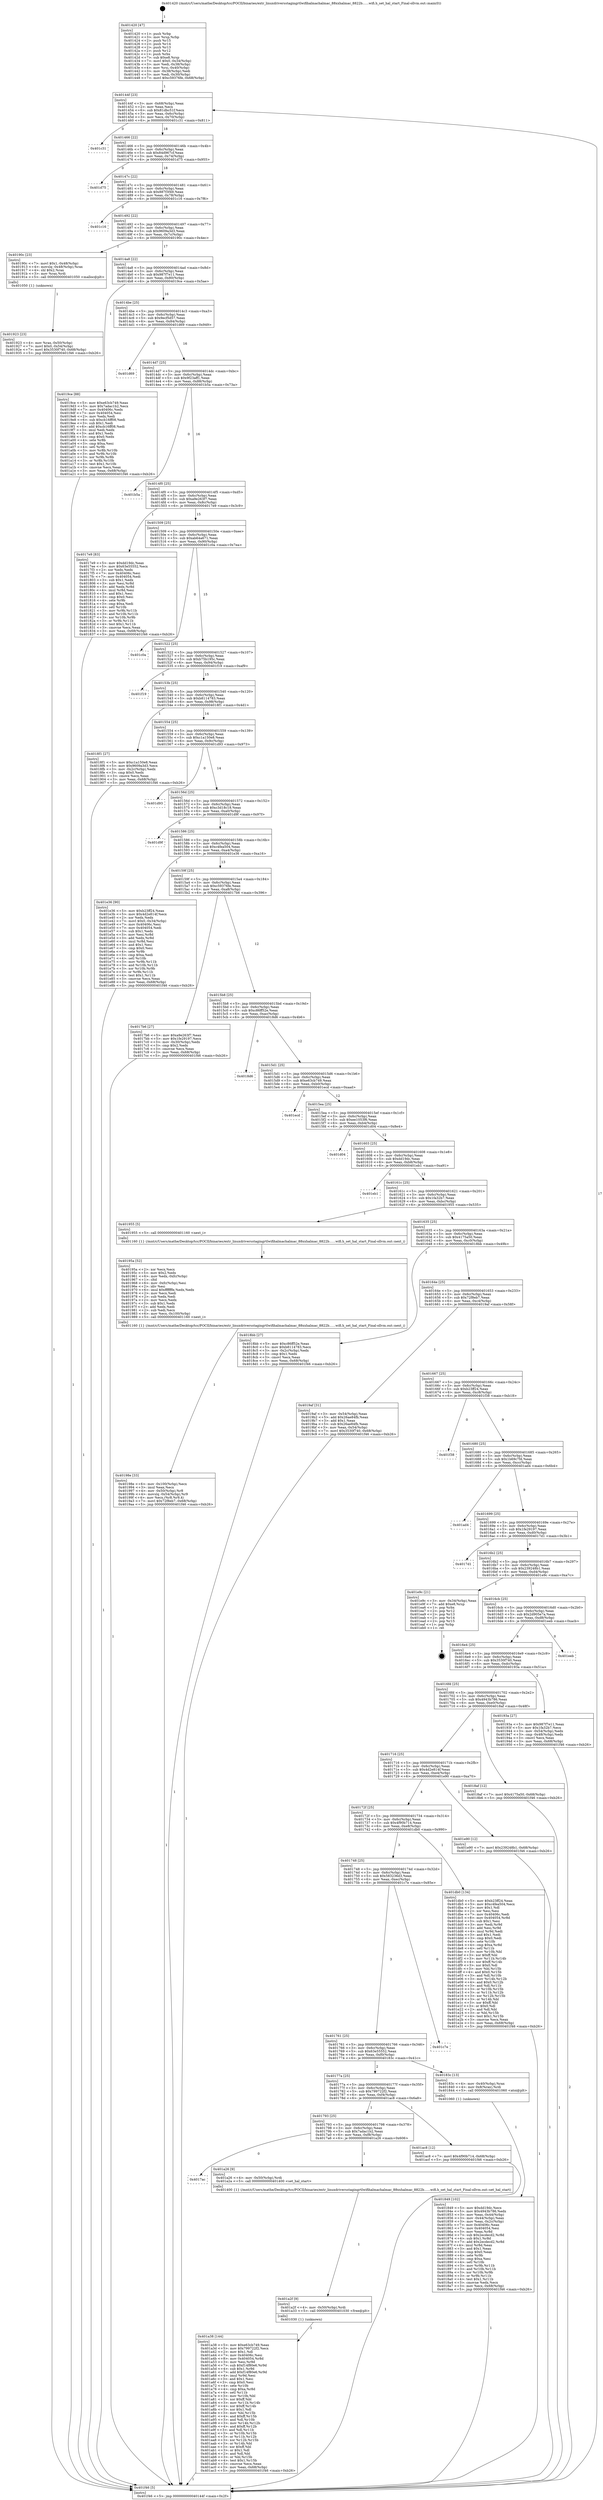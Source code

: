 digraph "0x401420" {
  label = "0x401420 (/mnt/c/Users/mathe/Desktop/tcc/POCII/binaries/extr_linuxdriversstagingrtlwifihalmachalmac_88xxhalmac_8822b......wifi.h_set_hal_start_Final-ollvm.out::main(0))"
  labelloc = "t"
  node[shape=record]

  Entry [label="",width=0.3,height=0.3,shape=circle,fillcolor=black,style=filled]
  "0x40144f" [label="{
     0x40144f [23]\l
     | [instrs]\l
     &nbsp;&nbsp;0x40144f \<+3\>: mov -0x68(%rbp),%eax\l
     &nbsp;&nbsp;0x401452 \<+2\>: mov %eax,%ecx\l
     &nbsp;&nbsp;0x401454 \<+6\>: sub $0x81dbc51f,%ecx\l
     &nbsp;&nbsp;0x40145a \<+3\>: mov %eax,-0x6c(%rbp)\l
     &nbsp;&nbsp;0x40145d \<+3\>: mov %ecx,-0x70(%rbp)\l
     &nbsp;&nbsp;0x401460 \<+6\>: je 0000000000401c31 \<main+0x811\>\l
  }"]
  "0x401c31" [label="{
     0x401c31\l
  }", style=dashed]
  "0x401466" [label="{
     0x401466 [22]\l
     | [instrs]\l
     &nbsp;&nbsp;0x401466 \<+5\>: jmp 000000000040146b \<main+0x4b\>\l
     &nbsp;&nbsp;0x40146b \<+3\>: mov -0x6c(%rbp),%eax\l
     &nbsp;&nbsp;0x40146e \<+5\>: sub $0x84d967cf,%eax\l
     &nbsp;&nbsp;0x401473 \<+3\>: mov %eax,-0x74(%rbp)\l
     &nbsp;&nbsp;0x401476 \<+6\>: je 0000000000401d75 \<main+0x955\>\l
  }"]
  Exit [label="",width=0.3,height=0.3,shape=circle,fillcolor=black,style=filled,peripheries=2]
  "0x401d75" [label="{
     0x401d75\l
  }", style=dashed]
  "0x40147c" [label="{
     0x40147c [22]\l
     | [instrs]\l
     &nbsp;&nbsp;0x40147c \<+5\>: jmp 0000000000401481 \<main+0x61\>\l
     &nbsp;&nbsp;0x401481 \<+3\>: mov -0x6c(%rbp),%eax\l
     &nbsp;&nbsp;0x401484 \<+5\>: sub $0x887f3f49,%eax\l
     &nbsp;&nbsp;0x401489 \<+3\>: mov %eax,-0x78(%rbp)\l
     &nbsp;&nbsp;0x40148c \<+6\>: je 0000000000401c16 \<main+0x7f6\>\l
  }"]
  "0x401a38" [label="{
     0x401a38 [144]\l
     | [instrs]\l
     &nbsp;&nbsp;0x401a38 \<+5\>: mov $0xe63cb749,%eax\l
     &nbsp;&nbsp;0x401a3d \<+5\>: mov $0x799722f2,%ecx\l
     &nbsp;&nbsp;0x401a42 \<+2\>: mov $0x1,%dl\l
     &nbsp;&nbsp;0x401a44 \<+7\>: mov 0x40406c,%esi\l
     &nbsp;&nbsp;0x401a4b \<+8\>: mov 0x404054,%r8d\l
     &nbsp;&nbsp;0x401a53 \<+3\>: mov %esi,%r9d\l
     &nbsp;&nbsp;0x401a56 \<+7\>: sub $0xf14f80e6,%r9d\l
     &nbsp;&nbsp;0x401a5d \<+4\>: sub $0x1,%r9d\l
     &nbsp;&nbsp;0x401a61 \<+7\>: add $0xf14f80e6,%r9d\l
     &nbsp;&nbsp;0x401a68 \<+4\>: imul %r9d,%esi\l
     &nbsp;&nbsp;0x401a6c \<+3\>: and $0x1,%esi\l
     &nbsp;&nbsp;0x401a6f \<+3\>: cmp $0x0,%esi\l
     &nbsp;&nbsp;0x401a72 \<+4\>: sete %r10b\l
     &nbsp;&nbsp;0x401a76 \<+4\>: cmp $0xa,%r8d\l
     &nbsp;&nbsp;0x401a7a \<+4\>: setl %r11b\l
     &nbsp;&nbsp;0x401a7e \<+3\>: mov %r10b,%bl\l
     &nbsp;&nbsp;0x401a81 \<+3\>: xor $0xff,%bl\l
     &nbsp;&nbsp;0x401a84 \<+3\>: mov %r11b,%r14b\l
     &nbsp;&nbsp;0x401a87 \<+4\>: xor $0xff,%r14b\l
     &nbsp;&nbsp;0x401a8b \<+3\>: xor $0x1,%dl\l
     &nbsp;&nbsp;0x401a8e \<+3\>: mov %bl,%r15b\l
     &nbsp;&nbsp;0x401a91 \<+4\>: and $0xff,%r15b\l
     &nbsp;&nbsp;0x401a95 \<+3\>: and %dl,%r10b\l
     &nbsp;&nbsp;0x401a98 \<+3\>: mov %r14b,%r12b\l
     &nbsp;&nbsp;0x401a9b \<+4\>: and $0xff,%r12b\l
     &nbsp;&nbsp;0x401a9f \<+3\>: and %dl,%r11b\l
     &nbsp;&nbsp;0x401aa2 \<+3\>: or %r10b,%r15b\l
     &nbsp;&nbsp;0x401aa5 \<+3\>: or %r11b,%r12b\l
     &nbsp;&nbsp;0x401aa8 \<+3\>: xor %r12b,%r15b\l
     &nbsp;&nbsp;0x401aab \<+3\>: or %r14b,%bl\l
     &nbsp;&nbsp;0x401aae \<+3\>: xor $0xff,%bl\l
     &nbsp;&nbsp;0x401ab1 \<+3\>: or $0x1,%dl\l
     &nbsp;&nbsp;0x401ab4 \<+2\>: and %dl,%bl\l
     &nbsp;&nbsp;0x401ab6 \<+3\>: or %bl,%r15b\l
     &nbsp;&nbsp;0x401ab9 \<+4\>: test $0x1,%r15b\l
     &nbsp;&nbsp;0x401abd \<+3\>: cmovne %ecx,%eax\l
     &nbsp;&nbsp;0x401ac0 \<+3\>: mov %eax,-0x68(%rbp)\l
     &nbsp;&nbsp;0x401ac3 \<+5\>: jmp 0000000000401f46 \<main+0xb26\>\l
  }"]
  "0x401c16" [label="{
     0x401c16\l
  }", style=dashed]
  "0x401492" [label="{
     0x401492 [22]\l
     | [instrs]\l
     &nbsp;&nbsp;0x401492 \<+5\>: jmp 0000000000401497 \<main+0x77\>\l
     &nbsp;&nbsp;0x401497 \<+3\>: mov -0x6c(%rbp),%eax\l
     &nbsp;&nbsp;0x40149a \<+5\>: sub $0x9609a3d3,%eax\l
     &nbsp;&nbsp;0x40149f \<+3\>: mov %eax,-0x7c(%rbp)\l
     &nbsp;&nbsp;0x4014a2 \<+6\>: je 000000000040190c \<main+0x4ec\>\l
  }"]
  "0x401a2f" [label="{
     0x401a2f [9]\l
     | [instrs]\l
     &nbsp;&nbsp;0x401a2f \<+4\>: mov -0x50(%rbp),%rdi\l
     &nbsp;&nbsp;0x401a33 \<+5\>: call 0000000000401030 \<free@plt\>\l
     | [calls]\l
     &nbsp;&nbsp;0x401030 \{1\} (unknown)\l
  }"]
  "0x40190c" [label="{
     0x40190c [23]\l
     | [instrs]\l
     &nbsp;&nbsp;0x40190c \<+7\>: movl $0x1,-0x48(%rbp)\l
     &nbsp;&nbsp;0x401913 \<+4\>: movslq -0x48(%rbp),%rax\l
     &nbsp;&nbsp;0x401917 \<+4\>: shl $0x2,%rax\l
     &nbsp;&nbsp;0x40191b \<+3\>: mov %rax,%rdi\l
     &nbsp;&nbsp;0x40191e \<+5\>: call 0000000000401050 \<malloc@plt\>\l
     | [calls]\l
     &nbsp;&nbsp;0x401050 \{1\} (unknown)\l
  }"]
  "0x4014a8" [label="{
     0x4014a8 [22]\l
     | [instrs]\l
     &nbsp;&nbsp;0x4014a8 \<+5\>: jmp 00000000004014ad \<main+0x8d\>\l
     &nbsp;&nbsp;0x4014ad \<+3\>: mov -0x6c(%rbp),%eax\l
     &nbsp;&nbsp;0x4014b0 \<+5\>: sub $0x987f7e11,%eax\l
     &nbsp;&nbsp;0x4014b5 \<+3\>: mov %eax,-0x80(%rbp)\l
     &nbsp;&nbsp;0x4014b8 \<+6\>: je 00000000004019ce \<main+0x5ae\>\l
  }"]
  "0x4017ac" [label="{
     0x4017ac\l
  }", style=dashed]
  "0x4019ce" [label="{
     0x4019ce [88]\l
     | [instrs]\l
     &nbsp;&nbsp;0x4019ce \<+5\>: mov $0xe63cb749,%eax\l
     &nbsp;&nbsp;0x4019d3 \<+5\>: mov $0x7adac1b2,%ecx\l
     &nbsp;&nbsp;0x4019d8 \<+7\>: mov 0x40406c,%edx\l
     &nbsp;&nbsp;0x4019df \<+7\>: mov 0x404054,%esi\l
     &nbsp;&nbsp;0x4019e6 \<+2\>: mov %edx,%edi\l
     &nbsp;&nbsp;0x4019e8 \<+6\>: sub $0xcb16ff08,%edi\l
     &nbsp;&nbsp;0x4019ee \<+3\>: sub $0x1,%edi\l
     &nbsp;&nbsp;0x4019f1 \<+6\>: add $0xcb16ff08,%edi\l
     &nbsp;&nbsp;0x4019f7 \<+3\>: imul %edi,%edx\l
     &nbsp;&nbsp;0x4019fa \<+3\>: and $0x1,%edx\l
     &nbsp;&nbsp;0x4019fd \<+3\>: cmp $0x0,%edx\l
     &nbsp;&nbsp;0x401a00 \<+4\>: sete %r8b\l
     &nbsp;&nbsp;0x401a04 \<+3\>: cmp $0xa,%esi\l
     &nbsp;&nbsp;0x401a07 \<+4\>: setl %r9b\l
     &nbsp;&nbsp;0x401a0b \<+3\>: mov %r8b,%r10b\l
     &nbsp;&nbsp;0x401a0e \<+3\>: and %r9b,%r10b\l
     &nbsp;&nbsp;0x401a11 \<+3\>: xor %r9b,%r8b\l
     &nbsp;&nbsp;0x401a14 \<+3\>: or %r8b,%r10b\l
     &nbsp;&nbsp;0x401a17 \<+4\>: test $0x1,%r10b\l
     &nbsp;&nbsp;0x401a1b \<+3\>: cmovne %ecx,%eax\l
     &nbsp;&nbsp;0x401a1e \<+3\>: mov %eax,-0x68(%rbp)\l
     &nbsp;&nbsp;0x401a21 \<+5\>: jmp 0000000000401f46 \<main+0xb26\>\l
  }"]
  "0x4014be" [label="{
     0x4014be [25]\l
     | [instrs]\l
     &nbsp;&nbsp;0x4014be \<+5\>: jmp 00000000004014c3 \<main+0xa3\>\l
     &nbsp;&nbsp;0x4014c3 \<+3\>: mov -0x6c(%rbp),%eax\l
     &nbsp;&nbsp;0x4014c6 \<+5\>: sub $0x9ecf5d57,%eax\l
     &nbsp;&nbsp;0x4014cb \<+6\>: mov %eax,-0x84(%rbp)\l
     &nbsp;&nbsp;0x4014d1 \<+6\>: je 0000000000401d69 \<main+0x949\>\l
  }"]
  "0x401a26" [label="{
     0x401a26 [9]\l
     | [instrs]\l
     &nbsp;&nbsp;0x401a26 \<+4\>: mov -0x50(%rbp),%rdi\l
     &nbsp;&nbsp;0x401a2a \<+5\>: call 0000000000401400 \<set_hal_start\>\l
     | [calls]\l
     &nbsp;&nbsp;0x401400 \{1\} (/mnt/c/Users/mathe/Desktop/tcc/POCII/binaries/extr_linuxdriversstagingrtlwifihalmachalmac_88xxhalmac_8822b......wifi.h_set_hal_start_Final-ollvm.out::set_hal_start)\l
  }"]
  "0x401d69" [label="{
     0x401d69\l
  }", style=dashed]
  "0x4014d7" [label="{
     0x4014d7 [25]\l
     | [instrs]\l
     &nbsp;&nbsp;0x4014d7 \<+5\>: jmp 00000000004014dc \<main+0xbc\>\l
     &nbsp;&nbsp;0x4014dc \<+3\>: mov -0x6c(%rbp),%eax\l
     &nbsp;&nbsp;0x4014df \<+5\>: sub $0x9f23aff1,%eax\l
     &nbsp;&nbsp;0x4014e4 \<+6\>: mov %eax,-0x88(%rbp)\l
     &nbsp;&nbsp;0x4014ea \<+6\>: je 0000000000401b5a \<main+0x73a\>\l
  }"]
  "0x401793" [label="{
     0x401793 [25]\l
     | [instrs]\l
     &nbsp;&nbsp;0x401793 \<+5\>: jmp 0000000000401798 \<main+0x378\>\l
     &nbsp;&nbsp;0x401798 \<+3\>: mov -0x6c(%rbp),%eax\l
     &nbsp;&nbsp;0x40179b \<+5\>: sub $0x7adac1b2,%eax\l
     &nbsp;&nbsp;0x4017a0 \<+6\>: mov %eax,-0xf8(%rbp)\l
     &nbsp;&nbsp;0x4017a6 \<+6\>: je 0000000000401a26 \<main+0x606\>\l
  }"]
  "0x401b5a" [label="{
     0x401b5a\l
  }", style=dashed]
  "0x4014f0" [label="{
     0x4014f0 [25]\l
     | [instrs]\l
     &nbsp;&nbsp;0x4014f0 \<+5\>: jmp 00000000004014f5 \<main+0xd5\>\l
     &nbsp;&nbsp;0x4014f5 \<+3\>: mov -0x6c(%rbp),%eax\l
     &nbsp;&nbsp;0x4014f8 \<+5\>: sub $0xa9e263f7,%eax\l
     &nbsp;&nbsp;0x4014fd \<+6\>: mov %eax,-0x8c(%rbp)\l
     &nbsp;&nbsp;0x401503 \<+6\>: je 00000000004017e9 \<main+0x3c9\>\l
  }"]
  "0x401ac8" [label="{
     0x401ac8 [12]\l
     | [instrs]\l
     &nbsp;&nbsp;0x401ac8 \<+7\>: movl $0x4f90b714,-0x68(%rbp)\l
     &nbsp;&nbsp;0x401acf \<+5\>: jmp 0000000000401f46 \<main+0xb26\>\l
  }"]
  "0x4017e9" [label="{
     0x4017e9 [83]\l
     | [instrs]\l
     &nbsp;&nbsp;0x4017e9 \<+5\>: mov $0xdd19dc,%eax\l
     &nbsp;&nbsp;0x4017ee \<+5\>: mov $0x63e55552,%ecx\l
     &nbsp;&nbsp;0x4017f3 \<+2\>: xor %edx,%edx\l
     &nbsp;&nbsp;0x4017f5 \<+7\>: mov 0x40406c,%esi\l
     &nbsp;&nbsp;0x4017fc \<+7\>: mov 0x404054,%edi\l
     &nbsp;&nbsp;0x401803 \<+3\>: sub $0x1,%edx\l
     &nbsp;&nbsp;0x401806 \<+3\>: mov %esi,%r8d\l
     &nbsp;&nbsp;0x401809 \<+3\>: add %edx,%r8d\l
     &nbsp;&nbsp;0x40180c \<+4\>: imul %r8d,%esi\l
     &nbsp;&nbsp;0x401810 \<+3\>: and $0x1,%esi\l
     &nbsp;&nbsp;0x401813 \<+3\>: cmp $0x0,%esi\l
     &nbsp;&nbsp;0x401816 \<+4\>: sete %r9b\l
     &nbsp;&nbsp;0x40181a \<+3\>: cmp $0xa,%edi\l
     &nbsp;&nbsp;0x40181d \<+4\>: setl %r10b\l
     &nbsp;&nbsp;0x401821 \<+3\>: mov %r9b,%r11b\l
     &nbsp;&nbsp;0x401824 \<+3\>: and %r10b,%r11b\l
     &nbsp;&nbsp;0x401827 \<+3\>: xor %r10b,%r9b\l
     &nbsp;&nbsp;0x40182a \<+3\>: or %r9b,%r11b\l
     &nbsp;&nbsp;0x40182d \<+4\>: test $0x1,%r11b\l
     &nbsp;&nbsp;0x401831 \<+3\>: cmovne %ecx,%eax\l
     &nbsp;&nbsp;0x401834 \<+3\>: mov %eax,-0x68(%rbp)\l
     &nbsp;&nbsp;0x401837 \<+5\>: jmp 0000000000401f46 \<main+0xb26\>\l
  }"]
  "0x401509" [label="{
     0x401509 [25]\l
     | [instrs]\l
     &nbsp;&nbsp;0x401509 \<+5\>: jmp 000000000040150e \<main+0xee\>\l
     &nbsp;&nbsp;0x40150e \<+3\>: mov -0x6c(%rbp),%eax\l
     &nbsp;&nbsp;0x401511 \<+5\>: sub $0xab64a671,%eax\l
     &nbsp;&nbsp;0x401516 \<+6\>: mov %eax,-0x90(%rbp)\l
     &nbsp;&nbsp;0x40151c \<+6\>: je 0000000000401c0a \<main+0x7ea\>\l
  }"]
  "0x40198e" [label="{
     0x40198e [33]\l
     | [instrs]\l
     &nbsp;&nbsp;0x40198e \<+6\>: mov -0x100(%rbp),%ecx\l
     &nbsp;&nbsp;0x401994 \<+3\>: imul %eax,%ecx\l
     &nbsp;&nbsp;0x401997 \<+4\>: mov -0x50(%rbp),%r8\l
     &nbsp;&nbsp;0x40199b \<+4\>: movslq -0x54(%rbp),%r9\l
     &nbsp;&nbsp;0x40199f \<+4\>: mov %ecx,(%r8,%r9,4)\l
     &nbsp;&nbsp;0x4019a3 \<+7\>: movl $0x72f8eb7,-0x68(%rbp)\l
     &nbsp;&nbsp;0x4019aa \<+5\>: jmp 0000000000401f46 \<main+0xb26\>\l
  }"]
  "0x401c0a" [label="{
     0x401c0a\l
  }", style=dashed]
  "0x401522" [label="{
     0x401522 [25]\l
     | [instrs]\l
     &nbsp;&nbsp;0x401522 \<+5\>: jmp 0000000000401527 \<main+0x107\>\l
     &nbsp;&nbsp;0x401527 \<+3\>: mov -0x6c(%rbp),%eax\l
     &nbsp;&nbsp;0x40152a \<+5\>: sub $0xb75b195c,%eax\l
     &nbsp;&nbsp;0x40152f \<+6\>: mov %eax,-0x94(%rbp)\l
     &nbsp;&nbsp;0x401535 \<+6\>: je 0000000000401f19 \<main+0xaf9\>\l
  }"]
  "0x40195a" [label="{
     0x40195a [52]\l
     | [instrs]\l
     &nbsp;&nbsp;0x40195a \<+2\>: xor %ecx,%ecx\l
     &nbsp;&nbsp;0x40195c \<+5\>: mov $0x2,%edx\l
     &nbsp;&nbsp;0x401961 \<+6\>: mov %edx,-0xfc(%rbp)\l
     &nbsp;&nbsp;0x401967 \<+1\>: cltd\l
     &nbsp;&nbsp;0x401968 \<+6\>: mov -0xfc(%rbp),%esi\l
     &nbsp;&nbsp;0x40196e \<+2\>: idiv %esi\l
     &nbsp;&nbsp;0x401970 \<+6\>: imul $0xfffffffe,%edx,%edx\l
     &nbsp;&nbsp;0x401976 \<+2\>: mov %ecx,%edi\l
     &nbsp;&nbsp;0x401978 \<+2\>: sub %edx,%edi\l
     &nbsp;&nbsp;0x40197a \<+2\>: mov %ecx,%edx\l
     &nbsp;&nbsp;0x40197c \<+3\>: sub $0x1,%edx\l
     &nbsp;&nbsp;0x40197f \<+2\>: add %edx,%edi\l
     &nbsp;&nbsp;0x401981 \<+2\>: sub %edi,%ecx\l
     &nbsp;&nbsp;0x401983 \<+6\>: mov %ecx,-0x100(%rbp)\l
     &nbsp;&nbsp;0x401989 \<+5\>: call 0000000000401160 \<next_i\>\l
     | [calls]\l
     &nbsp;&nbsp;0x401160 \{1\} (/mnt/c/Users/mathe/Desktop/tcc/POCII/binaries/extr_linuxdriversstagingrtlwifihalmachalmac_88xxhalmac_8822b......wifi.h_set_hal_start_Final-ollvm.out::next_i)\l
  }"]
  "0x401f19" [label="{
     0x401f19\l
  }", style=dashed]
  "0x40153b" [label="{
     0x40153b [25]\l
     | [instrs]\l
     &nbsp;&nbsp;0x40153b \<+5\>: jmp 0000000000401540 \<main+0x120\>\l
     &nbsp;&nbsp;0x401540 \<+3\>: mov -0x6c(%rbp),%eax\l
     &nbsp;&nbsp;0x401543 \<+5\>: sub $0xb8114783,%eax\l
     &nbsp;&nbsp;0x401548 \<+6\>: mov %eax,-0x98(%rbp)\l
     &nbsp;&nbsp;0x40154e \<+6\>: je 00000000004018f1 \<main+0x4d1\>\l
  }"]
  "0x401923" [label="{
     0x401923 [23]\l
     | [instrs]\l
     &nbsp;&nbsp;0x401923 \<+4\>: mov %rax,-0x50(%rbp)\l
     &nbsp;&nbsp;0x401927 \<+7\>: movl $0x0,-0x54(%rbp)\l
     &nbsp;&nbsp;0x40192e \<+7\>: movl $0x3530f740,-0x68(%rbp)\l
     &nbsp;&nbsp;0x401935 \<+5\>: jmp 0000000000401f46 \<main+0xb26\>\l
  }"]
  "0x4018f1" [label="{
     0x4018f1 [27]\l
     | [instrs]\l
     &nbsp;&nbsp;0x4018f1 \<+5\>: mov $0xc1a150e8,%eax\l
     &nbsp;&nbsp;0x4018f6 \<+5\>: mov $0x9609a3d3,%ecx\l
     &nbsp;&nbsp;0x4018fb \<+3\>: mov -0x2c(%rbp),%edx\l
     &nbsp;&nbsp;0x4018fe \<+3\>: cmp $0x0,%edx\l
     &nbsp;&nbsp;0x401901 \<+3\>: cmove %ecx,%eax\l
     &nbsp;&nbsp;0x401904 \<+3\>: mov %eax,-0x68(%rbp)\l
     &nbsp;&nbsp;0x401907 \<+5\>: jmp 0000000000401f46 \<main+0xb26\>\l
  }"]
  "0x401554" [label="{
     0x401554 [25]\l
     | [instrs]\l
     &nbsp;&nbsp;0x401554 \<+5\>: jmp 0000000000401559 \<main+0x139\>\l
     &nbsp;&nbsp;0x401559 \<+3\>: mov -0x6c(%rbp),%eax\l
     &nbsp;&nbsp;0x40155c \<+5\>: sub $0xc1a150e8,%eax\l
     &nbsp;&nbsp;0x401561 \<+6\>: mov %eax,-0x9c(%rbp)\l
     &nbsp;&nbsp;0x401567 \<+6\>: je 0000000000401d93 \<main+0x973\>\l
  }"]
  "0x401849" [label="{
     0x401849 [102]\l
     | [instrs]\l
     &nbsp;&nbsp;0x401849 \<+5\>: mov $0xdd19dc,%ecx\l
     &nbsp;&nbsp;0x40184e \<+5\>: mov $0x4943b786,%edx\l
     &nbsp;&nbsp;0x401853 \<+3\>: mov %eax,-0x44(%rbp)\l
     &nbsp;&nbsp;0x401856 \<+3\>: mov -0x44(%rbp),%eax\l
     &nbsp;&nbsp;0x401859 \<+3\>: mov %eax,-0x2c(%rbp)\l
     &nbsp;&nbsp;0x40185c \<+7\>: mov 0x40406c,%eax\l
     &nbsp;&nbsp;0x401863 \<+7\>: mov 0x404054,%esi\l
     &nbsp;&nbsp;0x40186a \<+3\>: mov %eax,%r8d\l
     &nbsp;&nbsp;0x40186d \<+7\>: sub $0x2ecdecd2,%r8d\l
     &nbsp;&nbsp;0x401874 \<+4\>: sub $0x1,%r8d\l
     &nbsp;&nbsp;0x401878 \<+7\>: add $0x2ecdecd2,%r8d\l
     &nbsp;&nbsp;0x40187f \<+4\>: imul %r8d,%eax\l
     &nbsp;&nbsp;0x401883 \<+3\>: and $0x1,%eax\l
     &nbsp;&nbsp;0x401886 \<+3\>: cmp $0x0,%eax\l
     &nbsp;&nbsp;0x401889 \<+4\>: sete %r9b\l
     &nbsp;&nbsp;0x40188d \<+3\>: cmp $0xa,%esi\l
     &nbsp;&nbsp;0x401890 \<+4\>: setl %r10b\l
     &nbsp;&nbsp;0x401894 \<+3\>: mov %r9b,%r11b\l
     &nbsp;&nbsp;0x401897 \<+3\>: and %r10b,%r11b\l
     &nbsp;&nbsp;0x40189a \<+3\>: xor %r10b,%r9b\l
     &nbsp;&nbsp;0x40189d \<+3\>: or %r9b,%r11b\l
     &nbsp;&nbsp;0x4018a0 \<+4\>: test $0x1,%r11b\l
     &nbsp;&nbsp;0x4018a4 \<+3\>: cmovne %edx,%ecx\l
     &nbsp;&nbsp;0x4018a7 \<+3\>: mov %ecx,-0x68(%rbp)\l
     &nbsp;&nbsp;0x4018aa \<+5\>: jmp 0000000000401f46 \<main+0xb26\>\l
  }"]
  "0x401d93" [label="{
     0x401d93\l
  }", style=dashed]
  "0x40156d" [label="{
     0x40156d [25]\l
     | [instrs]\l
     &nbsp;&nbsp;0x40156d \<+5\>: jmp 0000000000401572 \<main+0x152\>\l
     &nbsp;&nbsp;0x401572 \<+3\>: mov -0x6c(%rbp),%eax\l
     &nbsp;&nbsp;0x401575 \<+5\>: sub $0xc3d18c18,%eax\l
     &nbsp;&nbsp;0x40157a \<+6\>: mov %eax,-0xa0(%rbp)\l
     &nbsp;&nbsp;0x401580 \<+6\>: je 0000000000401d9f \<main+0x97f\>\l
  }"]
  "0x40177a" [label="{
     0x40177a [25]\l
     | [instrs]\l
     &nbsp;&nbsp;0x40177a \<+5\>: jmp 000000000040177f \<main+0x35f\>\l
     &nbsp;&nbsp;0x40177f \<+3\>: mov -0x6c(%rbp),%eax\l
     &nbsp;&nbsp;0x401782 \<+5\>: sub $0x799722f2,%eax\l
     &nbsp;&nbsp;0x401787 \<+6\>: mov %eax,-0xf4(%rbp)\l
     &nbsp;&nbsp;0x40178d \<+6\>: je 0000000000401ac8 \<main+0x6a8\>\l
  }"]
  "0x401d9f" [label="{
     0x401d9f\l
  }", style=dashed]
  "0x401586" [label="{
     0x401586 [25]\l
     | [instrs]\l
     &nbsp;&nbsp;0x401586 \<+5\>: jmp 000000000040158b \<main+0x16b\>\l
     &nbsp;&nbsp;0x40158b \<+3\>: mov -0x6c(%rbp),%eax\l
     &nbsp;&nbsp;0x40158e \<+5\>: sub $0xc4fea504,%eax\l
     &nbsp;&nbsp;0x401593 \<+6\>: mov %eax,-0xa4(%rbp)\l
     &nbsp;&nbsp;0x401599 \<+6\>: je 0000000000401e36 \<main+0xa16\>\l
  }"]
  "0x40183c" [label="{
     0x40183c [13]\l
     | [instrs]\l
     &nbsp;&nbsp;0x40183c \<+4\>: mov -0x40(%rbp),%rax\l
     &nbsp;&nbsp;0x401840 \<+4\>: mov 0x8(%rax),%rdi\l
     &nbsp;&nbsp;0x401844 \<+5\>: call 0000000000401060 \<atoi@plt\>\l
     | [calls]\l
     &nbsp;&nbsp;0x401060 \{1\} (unknown)\l
  }"]
  "0x401e36" [label="{
     0x401e36 [90]\l
     | [instrs]\l
     &nbsp;&nbsp;0x401e36 \<+5\>: mov $0xb23ff24,%eax\l
     &nbsp;&nbsp;0x401e3b \<+5\>: mov $0x4d2e814f,%ecx\l
     &nbsp;&nbsp;0x401e40 \<+2\>: xor %edx,%edx\l
     &nbsp;&nbsp;0x401e42 \<+7\>: movl $0x0,-0x34(%rbp)\l
     &nbsp;&nbsp;0x401e49 \<+7\>: mov 0x40406c,%esi\l
     &nbsp;&nbsp;0x401e50 \<+7\>: mov 0x404054,%edi\l
     &nbsp;&nbsp;0x401e57 \<+3\>: sub $0x1,%edx\l
     &nbsp;&nbsp;0x401e5a \<+3\>: mov %esi,%r8d\l
     &nbsp;&nbsp;0x401e5d \<+3\>: add %edx,%r8d\l
     &nbsp;&nbsp;0x401e60 \<+4\>: imul %r8d,%esi\l
     &nbsp;&nbsp;0x401e64 \<+3\>: and $0x1,%esi\l
     &nbsp;&nbsp;0x401e67 \<+3\>: cmp $0x0,%esi\l
     &nbsp;&nbsp;0x401e6a \<+4\>: sete %r9b\l
     &nbsp;&nbsp;0x401e6e \<+3\>: cmp $0xa,%edi\l
     &nbsp;&nbsp;0x401e71 \<+4\>: setl %r10b\l
     &nbsp;&nbsp;0x401e75 \<+3\>: mov %r9b,%r11b\l
     &nbsp;&nbsp;0x401e78 \<+3\>: and %r10b,%r11b\l
     &nbsp;&nbsp;0x401e7b \<+3\>: xor %r10b,%r9b\l
     &nbsp;&nbsp;0x401e7e \<+3\>: or %r9b,%r11b\l
     &nbsp;&nbsp;0x401e81 \<+4\>: test $0x1,%r11b\l
     &nbsp;&nbsp;0x401e85 \<+3\>: cmovne %ecx,%eax\l
     &nbsp;&nbsp;0x401e88 \<+3\>: mov %eax,-0x68(%rbp)\l
     &nbsp;&nbsp;0x401e8b \<+5\>: jmp 0000000000401f46 \<main+0xb26\>\l
  }"]
  "0x40159f" [label="{
     0x40159f [25]\l
     | [instrs]\l
     &nbsp;&nbsp;0x40159f \<+5\>: jmp 00000000004015a4 \<main+0x184\>\l
     &nbsp;&nbsp;0x4015a4 \<+3\>: mov -0x6c(%rbp),%eax\l
     &nbsp;&nbsp;0x4015a7 \<+5\>: sub $0xc59376fe,%eax\l
     &nbsp;&nbsp;0x4015ac \<+6\>: mov %eax,-0xa8(%rbp)\l
     &nbsp;&nbsp;0x4015b2 \<+6\>: je 00000000004017b6 \<main+0x396\>\l
  }"]
  "0x401761" [label="{
     0x401761 [25]\l
     | [instrs]\l
     &nbsp;&nbsp;0x401761 \<+5\>: jmp 0000000000401766 \<main+0x346\>\l
     &nbsp;&nbsp;0x401766 \<+3\>: mov -0x6c(%rbp),%eax\l
     &nbsp;&nbsp;0x401769 \<+5\>: sub $0x63e55552,%eax\l
     &nbsp;&nbsp;0x40176e \<+6\>: mov %eax,-0xf0(%rbp)\l
     &nbsp;&nbsp;0x401774 \<+6\>: je 000000000040183c \<main+0x41c\>\l
  }"]
  "0x4017b6" [label="{
     0x4017b6 [27]\l
     | [instrs]\l
     &nbsp;&nbsp;0x4017b6 \<+5\>: mov $0xa9e263f7,%eax\l
     &nbsp;&nbsp;0x4017bb \<+5\>: mov $0x1fe29197,%ecx\l
     &nbsp;&nbsp;0x4017c0 \<+3\>: mov -0x30(%rbp),%edx\l
     &nbsp;&nbsp;0x4017c3 \<+3\>: cmp $0x2,%edx\l
     &nbsp;&nbsp;0x4017c6 \<+3\>: cmovne %ecx,%eax\l
     &nbsp;&nbsp;0x4017c9 \<+3\>: mov %eax,-0x68(%rbp)\l
     &nbsp;&nbsp;0x4017cc \<+5\>: jmp 0000000000401f46 \<main+0xb26\>\l
  }"]
  "0x4015b8" [label="{
     0x4015b8 [25]\l
     | [instrs]\l
     &nbsp;&nbsp;0x4015b8 \<+5\>: jmp 00000000004015bd \<main+0x19d\>\l
     &nbsp;&nbsp;0x4015bd \<+3\>: mov -0x6c(%rbp),%eax\l
     &nbsp;&nbsp;0x4015c0 \<+5\>: sub $0xc86ff52e,%eax\l
     &nbsp;&nbsp;0x4015c5 \<+6\>: mov %eax,-0xac(%rbp)\l
     &nbsp;&nbsp;0x4015cb \<+6\>: je 00000000004018d6 \<main+0x4b6\>\l
  }"]
  "0x401f46" [label="{
     0x401f46 [5]\l
     | [instrs]\l
     &nbsp;&nbsp;0x401f46 \<+5\>: jmp 000000000040144f \<main+0x2f\>\l
  }"]
  "0x401420" [label="{
     0x401420 [47]\l
     | [instrs]\l
     &nbsp;&nbsp;0x401420 \<+1\>: push %rbp\l
     &nbsp;&nbsp;0x401421 \<+3\>: mov %rsp,%rbp\l
     &nbsp;&nbsp;0x401424 \<+2\>: push %r15\l
     &nbsp;&nbsp;0x401426 \<+2\>: push %r14\l
     &nbsp;&nbsp;0x401428 \<+2\>: push %r13\l
     &nbsp;&nbsp;0x40142a \<+2\>: push %r12\l
     &nbsp;&nbsp;0x40142c \<+1\>: push %rbx\l
     &nbsp;&nbsp;0x40142d \<+7\>: sub $0xe8,%rsp\l
     &nbsp;&nbsp;0x401434 \<+7\>: movl $0x0,-0x34(%rbp)\l
     &nbsp;&nbsp;0x40143b \<+3\>: mov %edi,-0x38(%rbp)\l
     &nbsp;&nbsp;0x40143e \<+4\>: mov %rsi,-0x40(%rbp)\l
     &nbsp;&nbsp;0x401442 \<+3\>: mov -0x38(%rbp),%edi\l
     &nbsp;&nbsp;0x401445 \<+3\>: mov %edi,-0x30(%rbp)\l
     &nbsp;&nbsp;0x401448 \<+7\>: movl $0xc59376fe,-0x68(%rbp)\l
  }"]
  "0x401c7e" [label="{
     0x401c7e\l
  }", style=dashed]
  "0x4018d6" [label="{
     0x4018d6\l
  }", style=dashed]
  "0x4015d1" [label="{
     0x4015d1 [25]\l
     | [instrs]\l
     &nbsp;&nbsp;0x4015d1 \<+5\>: jmp 00000000004015d6 \<main+0x1b6\>\l
     &nbsp;&nbsp;0x4015d6 \<+3\>: mov -0x6c(%rbp),%eax\l
     &nbsp;&nbsp;0x4015d9 \<+5\>: sub $0xe63cb749,%eax\l
     &nbsp;&nbsp;0x4015de \<+6\>: mov %eax,-0xb0(%rbp)\l
     &nbsp;&nbsp;0x4015e4 \<+6\>: je 0000000000401ecd \<main+0xaad\>\l
  }"]
  "0x401748" [label="{
     0x401748 [25]\l
     | [instrs]\l
     &nbsp;&nbsp;0x401748 \<+5\>: jmp 000000000040174d \<main+0x32d\>\l
     &nbsp;&nbsp;0x40174d \<+3\>: mov -0x6c(%rbp),%eax\l
     &nbsp;&nbsp;0x401750 \<+5\>: sub $0x583236d3,%eax\l
     &nbsp;&nbsp;0x401755 \<+6\>: mov %eax,-0xec(%rbp)\l
     &nbsp;&nbsp;0x40175b \<+6\>: je 0000000000401c7e \<main+0x85e\>\l
  }"]
  "0x401ecd" [label="{
     0x401ecd\l
  }", style=dashed]
  "0x4015ea" [label="{
     0x4015ea [25]\l
     | [instrs]\l
     &nbsp;&nbsp;0x4015ea \<+5\>: jmp 00000000004015ef \<main+0x1cf\>\l
     &nbsp;&nbsp;0x4015ef \<+3\>: mov -0x6c(%rbp),%eax\l
     &nbsp;&nbsp;0x4015f2 \<+5\>: sub $0xee1053f6,%eax\l
     &nbsp;&nbsp;0x4015f7 \<+6\>: mov %eax,-0xb4(%rbp)\l
     &nbsp;&nbsp;0x4015fd \<+6\>: je 0000000000401d04 \<main+0x8e4\>\l
  }"]
  "0x401db0" [label="{
     0x401db0 [134]\l
     | [instrs]\l
     &nbsp;&nbsp;0x401db0 \<+5\>: mov $0xb23ff24,%eax\l
     &nbsp;&nbsp;0x401db5 \<+5\>: mov $0xc4fea504,%ecx\l
     &nbsp;&nbsp;0x401dba \<+2\>: mov $0x1,%dl\l
     &nbsp;&nbsp;0x401dbc \<+2\>: xor %esi,%esi\l
     &nbsp;&nbsp;0x401dbe \<+7\>: mov 0x40406c,%edi\l
     &nbsp;&nbsp;0x401dc5 \<+8\>: mov 0x404054,%r8d\l
     &nbsp;&nbsp;0x401dcd \<+3\>: sub $0x1,%esi\l
     &nbsp;&nbsp;0x401dd0 \<+3\>: mov %edi,%r9d\l
     &nbsp;&nbsp;0x401dd3 \<+3\>: add %esi,%r9d\l
     &nbsp;&nbsp;0x401dd6 \<+4\>: imul %r9d,%edi\l
     &nbsp;&nbsp;0x401dda \<+3\>: and $0x1,%edi\l
     &nbsp;&nbsp;0x401ddd \<+3\>: cmp $0x0,%edi\l
     &nbsp;&nbsp;0x401de0 \<+4\>: sete %r10b\l
     &nbsp;&nbsp;0x401de4 \<+4\>: cmp $0xa,%r8d\l
     &nbsp;&nbsp;0x401de8 \<+4\>: setl %r11b\l
     &nbsp;&nbsp;0x401dec \<+3\>: mov %r10b,%bl\l
     &nbsp;&nbsp;0x401def \<+3\>: xor $0xff,%bl\l
     &nbsp;&nbsp;0x401df2 \<+3\>: mov %r11b,%r14b\l
     &nbsp;&nbsp;0x401df5 \<+4\>: xor $0xff,%r14b\l
     &nbsp;&nbsp;0x401df9 \<+3\>: xor $0x0,%dl\l
     &nbsp;&nbsp;0x401dfc \<+3\>: mov %bl,%r15b\l
     &nbsp;&nbsp;0x401dff \<+4\>: and $0x0,%r15b\l
     &nbsp;&nbsp;0x401e03 \<+3\>: and %dl,%r10b\l
     &nbsp;&nbsp;0x401e06 \<+3\>: mov %r14b,%r12b\l
     &nbsp;&nbsp;0x401e09 \<+4\>: and $0x0,%r12b\l
     &nbsp;&nbsp;0x401e0d \<+3\>: and %dl,%r11b\l
     &nbsp;&nbsp;0x401e10 \<+3\>: or %r10b,%r15b\l
     &nbsp;&nbsp;0x401e13 \<+3\>: or %r11b,%r12b\l
     &nbsp;&nbsp;0x401e16 \<+3\>: xor %r12b,%r15b\l
     &nbsp;&nbsp;0x401e19 \<+3\>: or %r14b,%bl\l
     &nbsp;&nbsp;0x401e1c \<+3\>: xor $0xff,%bl\l
     &nbsp;&nbsp;0x401e1f \<+3\>: or $0x0,%dl\l
     &nbsp;&nbsp;0x401e22 \<+2\>: and %dl,%bl\l
     &nbsp;&nbsp;0x401e24 \<+3\>: or %bl,%r15b\l
     &nbsp;&nbsp;0x401e27 \<+4\>: test $0x1,%r15b\l
     &nbsp;&nbsp;0x401e2b \<+3\>: cmovne %ecx,%eax\l
     &nbsp;&nbsp;0x401e2e \<+3\>: mov %eax,-0x68(%rbp)\l
     &nbsp;&nbsp;0x401e31 \<+5\>: jmp 0000000000401f46 \<main+0xb26\>\l
  }"]
  "0x401d04" [label="{
     0x401d04\l
  }", style=dashed]
  "0x401603" [label="{
     0x401603 [25]\l
     | [instrs]\l
     &nbsp;&nbsp;0x401603 \<+5\>: jmp 0000000000401608 \<main+0x1e8\>\l
     &nbsp;&nbsp;0x401608 \<+3\>: mov -0x6c(%rbp),%eax\l
     &nbsp;&nbsp;0x40160b \<+5\>: sub $0xdd19dc,%eax\l
     &nbsp;&nbsp;0x401610 \<+6\>: mov %eax,-0xb8(%rbp)\l
     &nbsp;&nbsp;0x401616 \<+6\>: je 0000000000401eb1 \<main+0xa91\>\l
  }"]
  "0x40172f" [label="{
     0x40172f [25]\l
     | [instrs]\l
     &nbsp;&nbsp;0x40172f \<+5\>: jmp 0000000000401734 \<main+0x314\>\l
     &nbsp;&nbsp;0x401734 \<+3\>: mov -0x6c(%rbp),%eax\l
     &nbsp;&nbsp;0x401737 \<+5\>: sub $0x4f90b714,%eax\l
     &nbsp;&nbsp;0x40173c \<+6\>: mov %eax,-0xe8(%rbp)\l
     &nbsp;&nbsp;0x401742 \<+6\>: je 0000000000401db0 \<main+0x990\>\l
  }"]
  "0x401eb1" [label="{
     0x401eb1\l
  }", style=dashed]
  "0x40161c" [label="{
     0x40161c [25]\l
     | [instrs]\l
     &nbsp;&nbsp;0x40161c \<+5\>: jmp 0000000000401621 \<main+0x201\>\l
     &nbsp;&nbsp;0x401621 \<+3\>: mov -0x6c(%rbp),%eax\l
     &nbsp;&nbsp;0x401624 \<+5\>: sub $0x1fa32b7,%eax\l
     &nbsp;&nbsp;0x401629 \<+6\>: mov %eax,-0xbc(%rbp)\l
     &nbsp;&nbsp;0x40162f \<+6\>: je 0000000000401955 \<main+0x535\>\l
  }"]
  "0x401e90" [label="{
     0x401e90 [12]\l
     | [instrs]\l
     &nbsp;&nbsp;0x401e90 \<+7\>: movl $0x239248b1,-0x68(%rbp)\l
     &nbsp;&nbsp;0x401e97 \<+5\>: jmp 0000000000401f46 \<main+0xb26\>\l
  }"]
  "0x401955" [label="{
     0x401955 [5]\l
     | [instrs]\l
     &nbsp;&nbsp;0x401955 \<+5\>: call 0000000000401160 \<next_i\>\l
     | [calls]\l
     &nbsp;&nbsp;0x401160 \{1\} (/mnt/c/Users/mathe/Desktop/tcc/POCII/binaries/extr_linuxdriversstagingrtlwifihalmachalmac_88xxhalmac_8822b......wifi.h_set_hal_start_Final-ollvm.out::next_i)\l
  }"]
  "0x401635" [label="{
     0x401635 [25]\l
     | [instrs]\l
     &nbsp;&nbsp;0x401635 \<+5\>: jmp 000000000040163a \<main+0x21a\>\l
     &nbsp;&nbsp;0x40163a \<+3\>: mov -0x6c(%rbp),%eax\l
     &nbsp;&nbsp;0x40163d \<+5\>: sub $0x4175a50,%eax\l
     &nbsp;&nbsp;0x401642 \<+6\>: mov %eax,-0xc0(%rbp)\l
     &nbsp;&nbsp;0x401648 \<+6\>: je 00000000004018bb \<main+0x49b\>\l
  }"]
  "0x401716" [label="{
     0x401716 [25]\l
     | [instrs]\l
     &nbsp;&nbsp;0x401716 \<+5\>: jmp 000000000040171b \<main+0x2fb\>\l
     &nbsp;&nbsp;0x40171b \<+3\>: mov -0x6c(%rbp),%eax\l
     &nbsp;&nbsp;0x40171e \<+5\>: sub $0x4d2e814f,%eax\l
     &nbsp;&nbsp;0x401723 \<+6\>: mov %eax,-0xe4(%rbp)\l
     &nbsp;&nbsp;0x401729 \<+6\>: je 0000000000401e90 \<main+0xa70\>\l
  }"]
  "0x4018bb" [label="{
     0x4018bb [27]\l
     | [instrs]\l
     &nbsp;&nbsp;0x4018bb \<+5\>: mov $0xc86ff52e,%eax\l
     &nbsp;&nbsp;0x4018c0 \<+5\>: mov $0xb8114783,%ecx\l
     &nbsp;&nbsp;0x4018c5 \<+3\>: mov -0x2c(%rbp),%edx\l
     &nbsp;&nbsp;0x4018c8 \<+3\>: cmp $0x1,%edx\l
     &nbsp;&nbsp;0x4018cb \<+3\>: cmovl %ecx,%eax\l
     &nbsp;&nbsp;0x4018ce \<+3\>: mov %eax,-0x68(%rbp)\l
     &nbsp;&nbsp;0x4018d1 \<+5\>: jmp 0000000000401f46 \<main+0xb26\>\l
  }"]
  "0x40164e" [label="{
     0x40164e [25]\l
     | [instrs]\l
     &nbsp;&nbsp;0x40164e \<+5\>: jmp 0000000000401653 \<main+0x233\>\l
     &nbsp;&nbsp;0x401653 \<+3\>: mov -0x6c(%rbp),%eax\l
     &nbsp;&nbsp;0x401656 \<+5\>: sub $0x72f8eb7,%eax\l
     &nbsp;&nbsp;0x40165b \<+6\>: mov %eax,-0xc4(%rbp)\l
     &nbsp;&nbsp;0x401661 \<+6\>: je 00000000004019af \<main+0x58f\>\l
  }"]
  "0x4018af" [label="{
     0x4018af [12]\l
     | [instrs]\l
     &nbsp;&nbsp;0x4018af \<+7\>: movl $0x4175a50,-0x68(%rbp)\l
     &nbsp;&nbsp;0x4018b6 \<+5\>: jmp 0000000000401f46 \<main+0xb26\>\l
  }"]
  "0x4019af" [label="{
     0x4019af [31]\l
     | [instrs]\l
     &nbsp;&nbsp;0x4019af \<+3\>: mov -0x54(%rbp),%eax\l
     &nbsp;&nbsp;0x4019b2 \<+5\>: add $0x26ae84fb,%eax\l
     &nbsp;&nbsp;0x4019b7 \<+3\>: add $0x1,%eax\l
     &nbsp;&nbsp;0x4019ba \<+5\>: sub $0x26ae84fb,%eax\l
     &nbsp;&nbsp;0x4019bf \<+3\>: mov %eax,-0x54(%rbp)\l
     &nbsp;&nbsp;0x4019c2 \<+7\>: movl $0x3530f740,-0x68(%rbp)\l
     &nbsp;&nbsp;0x4019c9 \<+5\>: jmp 0000000000401f46 \<main+0xb26\>\l
  }"]
  "0x401667" [label="{
     0x401667 [25]\l
     | [instrs]\l
     &nbsp;&nbsp;0x401667 \<+5\>: jmp 000000000040166c \<main+0x24c\>\l
     &nbsp;&nbsp;0x40166c \<+3\>: mov -0x6c(%rbp),%eax\l
     &nbsp;&nbsp;0x40166f \<+5\>: sub $0xb23ff24,%eax\l
     &nbsp;&nbsp;0x401674 \<+6\>: mov %eax,-0xc8(%rbp)\l
     &nbsp;&nbsp;0x40167a \<+6\>: je 0000000000401f38 \<main+0xb18\>\l
  }"]
  "0x4016fd" [label="{
     0x4016fd [25]\l
     | [instrs]\l
     &nbsp;&nbsp;0x4016fd \<+5\>: jmp 0000000000401702 \<main+0x2e2\>\l
     &nbsp;&nbsp;0x401702 \<+3\>: mov -0x6c(%rbp),%eax\l
     &nbsp;&nbsp;0x401705 \<+5\>: sub $0x4943b786,%eax\l
     &nbsp;&nbsp;0x40170a \<+6\>: mov %eax,-0xe0(%rbp)\l
     &nbsp;&nbsp;0x401710 \<+6\>: je 00000000004018af \<main+0x48f\>\l
  }"]
  "0x401f38" [label="{
     0x401f38\l
  }", style=dashed]
  "0x401680" [label="{
     0x401680 [25]\l
     | [instrs]\l
     &nbsp;&nbsp;0x401680 \<+5\>: jmp 0000000000401685 \<main+0x265\>\l
     &nbsp;&nbsp;0x401685 \<+3\>: mov -0x6c(%rbp),%eax\l
     &nbsp;&nbsp;0x401688 \<+5\>: sub $0x1b69c7fd,%eax\l
     &nbsp;&nbsp;0x40168d \<+6\>: mov %eax,-0xcc(%rbp)\l
     &nbsp;&nbsp;0x401693 \<+6\>: je 0000000000401ad4 \<main+0x6b4\>\l
  }"]
  "0x40193a" [label="{
     0x40193a [27]\l
     | [instrs]\l
     &nbsp;&nbsp;0x40193a \<+5\>: mov $0x987f7e11,%eax\l
     &nbsp;&nbsp;0x40193f \<+5\>: mov $0x1fa32b7,%ecx\l
     &nbsp;&nbsp;0x401944 \<+3\>: mov -0x54(%rbp),%edx\l
     &nbsp;&nbsp;0x401947 \<+3\>: cmp -0x48(%rbp),%edx\l
     &nbsp;&nbsp;0x40194a \<+3\>: cmovl %ecx,%eax\l
     &nbsp;&nbsp;0x40194d \<+3\>: mov %eax,-0x68(%rbp)\l
     &nbsp;&nbsp;0x401950 \<+5\>: jmp 0000000000401f46 \<main+0xb26\>\l
  }"]
  "0x401ad4" [label="{
     0x401ad4\l
  }", style=dashed]
  "0x401699" [label="{
     0x401699 [25]\l
     | [instrs]\l
     &nbsp;&nbsp;0x401699 \<+5\>: jmp 000000000040169e \<main+0x27e\>\l
     &nbsp;&nbsp;0x40169e \<+3\>: mov -0x6c(%rbp),%eax\l
     &nbsp;&nbsp;0x4016a1 \<+5\>: sub $0x1fe29197,%eax\l
     &nbsp;&nbsp;0x4016a6 \<+6\>: mov %eax,-0xd0(%rbp)\l
     &nbsp;&nbsp;0x4016ac \<+6\>: je 00000000004017d1 \<main+0x3b1\>\l
  }"]
  "0x4016e4" [label="{
     0x4016e4 [25]\l
     | [instrs]\l
     &nbsp;&nbsp;0x4016e4 \<+5\>: jmp 00000000004016e9 \<main+0x2c9\>\l
     &nbsp;&nbsp;0x4016e9 \<+3\>: mov -0x6c(%rbp),%eax\l
     &nbsp;&nbsp;0x4016ec \<+5\>: sub $0x3530f740,%eax\l
     &nbsp;&nbsp;0x4016f1 \<+6\>: mov %eax,-0xdc(%rbp)\l
     &nbsp;&nbsp;0x4016f7 \<+6\>: je 000000000040193a \<main+0x51a\>\l
  }"]
  "0x4017d1" [label="{
     0x4017d1\l
  }", style=dashed]
  "0x4016b2" [label="{
     0x4016b2 [25]\l
     | [instrs]\l
     &nbsp;&nbsp;0x4016b2 \<+5\>: jmp 00000000004016b7 \<main+0x297\>\l
     &nbsp;&nbsp;0x4016b7 \<+3\>: mov -0x6c(%rbp),%eax\l
     &nbsp;&nbsp;0x4016ba \<+5\>: sub $0x239248b1,%eax\l
     &nbsp;&nbsp;0x4016bf \<+6\>: mov %eax,-0xd4(%rbp)\l
     &nbsp;&nbsp;0x4016c5 \<+6\>: je 0000000000401e9c \<main+0xa7c\>\l
  }"]
  "0x401eeb" [label="{
     0x401eeb\l
  }", style=dashed]
  "0x401e9c" [label="{
     0x401e9c [21]\l
     | [instrs]\l
     &nbsp;&nbsp;0x401e9c \<+3\>: mov -0x34(%rbp),%eax\l
     &nbsp;&nbsp;0x401e9f \<+7\>: add $0xe8,%rsp\l
     &nbsp;&nbsp;0x401ea6 \<+1\>: pop %rbx\l
     &nbsp;&nbsp;0x401ea7 \<+2\>: pop %r12\l
     &nbsp;&nbsp;0x401ea9 \<+2\>: pop %r13\l
     &nbsp;&nbsp;0x401eab \<+2\>: pop %r14\l
     &nbsp;&nbsp;0x401ead \<+2\>: pop %r15\l
     &nbsp;&nbsp;0x401eaf \<+1\>: pop %rbp\l
     &nbsp;&nbsp;0x401eb0 \<+1\>: ret\l
  }"]
  "0x4016cb" [label="{
     0x4016cb [25]\l
     | [instrs]\l
     &nbsp;&nbsp;0x4016cb \<+5\>: jmp 00000000004016d0 \<main+0x2b0\>\l
     &nbsp;&nbsp;0x4016d0 \<+3\>: mov -0x6c(%rbp),%eax\l
     &nbsp;&nbsp;0x4016d3 \<+5\>: sub $0x2d905e7a,%eax\l
     &nbsp;&nbsp;0x4016d8 \<+6\>: mov %eax,-0xd8(%rbp)\l
     &nbsp;&nbsp;0x4016de \<+6\>: je 0000000000401eeb \<main+0xacb\>\l
  }"]
  Entry -> "0x401420" [label=" 1"]
  "0x40144f" -> "0x401c31" [label=" 0"]
  "0x40144f" -> "0x401466" [label=" 18"]
  "0x401e9c" -> Exit [label=" 1"]
  "0x401466" -> "0x401d75" [label=" 0"]
  "0x401466" -> "0x40147c" [label=" 18"]
  "0x401e90" -> "0x401f46" [label=" 1"]
  "0x40147c" -> "0x401c16" [label=" 0"]
  "0x40147c" -> "0x401492" [label=" 18"]
  "0x401e36" -> "0x401f46" [label=" 1"]
  "0x401492" -> "0x40190c" [label=" 1"]
  "0x401492" -> "0x4014a8" [label=" 17"]
  "0x401db0" -> "0x401f46" [label=" 1"]
  "0x4014a8" -> "0x4019ce" [label=" 1"]
  "0x4014a8" -> "0x4014be" [label=" 16"]
  "0x401ac8" -> "0x401f46" [label=" 1"]
  "0x4014be" -> "0x401d69" [label=" 0"]
  "0x4014be" -> "0x4014d7" [label=" 16"]
  "0x401a38" -> "0x401f46" [label=" 1"]
  "0x4014d7" -> "0x401b5a" [label=" 0"]
  "0x4014d7" -> "0x4014f0" [label=" 16"]
  "0x401a26" -> "0x401a2f" [label=" 1"]
  "0x4014f0" -> "0x4017e9" [label=" 1"]
  "0x4014f0" -> "0x401509" [label=" 15"]
  "0x401793" -> "0x4017ac" [label=" 0"]
  "0x401509" -> "0x401c0a" [label=" 0"]
  "0x401509" -> "0x401522" [label=" 15"]
  "0x401a2f" -> "0x401a38" [label=" 1"]
  "0x401522" -> "0x401f19" [label=" 0"]
  "0x401522" -> "0x40153b" [label=" 15"]
  "0x40177a" -> "0x401793" [label=" 1"]
  "0x40153b" -> "0x4018f1" [label=" 1"]
  "0x40153b" -> "0x401554" [label=" 14"]
  "0x40177a" -> "0x401ac8" [label=" 1"]
  "0x401554" -> "0x401d93" [label=" 0"]
  "0x401554" -> "0x40156d" [label=" 14"]
  "0x401793" -> "0x401a26" [label=" 1"]
  "0x40156d" -> "0x401d9f" [label=" 0"]
  "0x40156d" -> "0x401586" [label=" 14"]
  "0x4019ce" -> "0x401f46" [label=" 1"]
  "0x401586" -> "0x401e36" [label=" 1"]
  "0x401586" -> "0x40159f" [label=" 13"]
  "0x4019af" -> "0x401f46" [label=" 1"]
  "0x40159f" -> "0x4017b6" [label=" 1"]
  "0x40159f" -> "0x4015b8" [label=" 12"]
  "0x4017b6" -> "0x401f46" [label=" 1"]
  "0x401420" -> "0x40144f" [label=" 1"]
  "0x401f46" -> "0x40144f" [label=" 17"]
  "0x4017e9" -> "0x401f46" [label=" 1"]
  "0x40195a" -> "0x40198e" [label=" 1"]
  "0x4015b8" -> "0x4018d6" [label=" 0"]
  "0x4015b8" -> "0x4015d1" [label=" 12"]
  "0x401955" -> "0x40195a" [label=" 1"]
  "0x4015d1" -> "0x401ecd" [label=" 0"]
  "0x4015d1" -> "0x4015ea" [label=" 12"]
  "0x401923" -> "0x401f46" [label=" 1"]
  "0x4015ea" -> "0x401d04" [label=" 0"]
  "0x4015ea" -> "0x401603" [label=" 12"]
  "0x40190c" -> "0x401923" [label=" 1"]
  "0x401603" -> "0x401eb1" [label=" 0"]
  "0x401603" -> "0x40161c" [label=" 12"]
  "0x4018bb" -> "0x401f46" [label=" 1"]
  "0x40161c" -> "0x401955" [label=" 1"]
  "0x40161c" -> "0x401635" [label=" 11"]
  "0x4018af" -> "0x401f46" [label=" 1"]
  "0x401635" -> "0x4018bb" [label=" 1"]
  "0x401635" -> "0x40164e" [label=" 10"]
  "0x40183c" -> "0x401849" [label=" 1"]
  "0x40164e" -> "0x4019af" [label=" 1"]
  "0x40164e" -> "0x401667" [label=" 9"]
  "0x401761" -> "0x40177a" [label=" 2"]
  "0x401667" -> "0x401f38" [label=" 0"]
  "0x401667" -> "0x401680" [label=" 9"]
  "0x40198e" -> "0x401f46" [label=" 1"]
  "0x401680" -> "0x401ad4" [label=" 0"]
  "0x401680" -> "0x401699" [label=" 9"]
  "0x401748" -> "0x401761" [label=" 3"]
  "0x401699" -> "0x4017d1" [label=" 0"]
  "0x401699" -> "0x4016b2" [label=" 9"]
  "0x40193a" -> "0x401f46" [label=" 2"]
  "0x4016b2" -> "0x401e9c" [label=" 1"]
  "0x4016b2" -> "0x4016cb" [label=" 8"]
  "0x40172f" -> "0x401748" [label=" 3"]
  "0x4016cb" -> "0x401eeb" [label=" 0"]
  "0x4016cb" -> "0x4016e4" [label=" 8"]
  "0x401748" -> "0x401c7e" [label=" 0"]
  "0x4016e4" -> "0x40193a" [label=" 2"]
  "0x4016e4" -> "0x4016fd" [label=" 6"]
  "0x401761" -> "0x40183c" [label=" 1"]
  "0x4016fd" -> "0x4018af" [label=" 1"]
  "0x4016fd" -> "0x401716" [label=" 5"]
  "0x401849" -> "0x401f46" [label=" 1"]
  "0x401716" -> "0x401e90" [label=" 1"]
  "0x401716" -> "0x40172f" [label=" 4"]
  "0x4018f1" -> "0x401f46" [label=" 1"]
  "0x40172f" -> "0x401db0" [label=" 1"]
}
